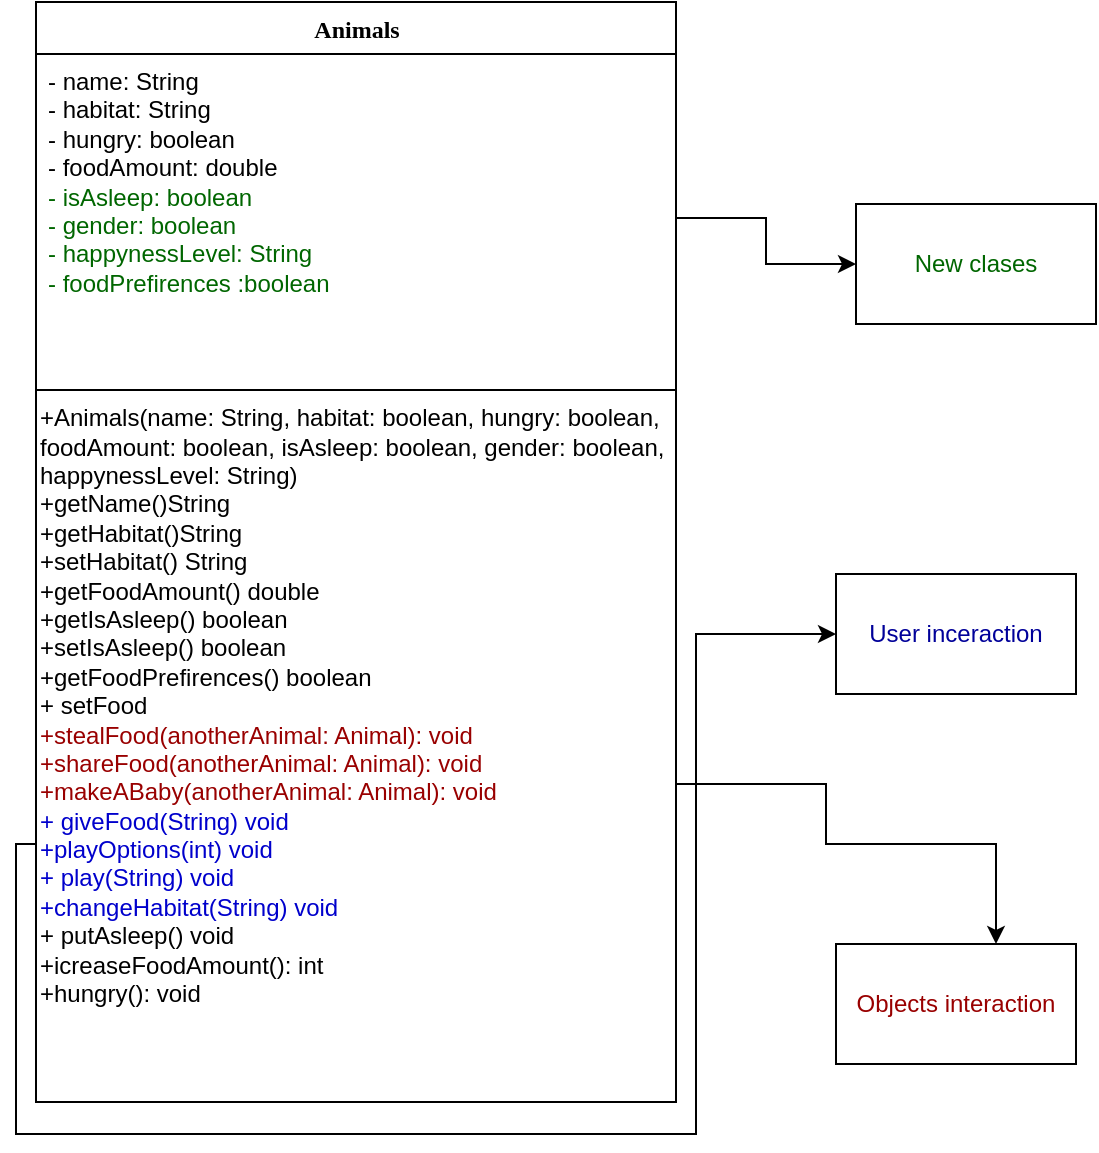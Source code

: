 <mxfile version="12.3.4" type="github" pages="1"><diagram name="Page-1" id="9f46799a-70d6-7492-0946-bef42562c5a5"><mxGraphModel dx="1102" dy="579" grid="1" gridSize="10" guides="1" tooltips="1" connect="1" arrows="1" fold="1" page="1" pageScale="1" pageWidth="1100" pageHeight="850" background="#ffffff" math="0" shadow="0"><root><mxCell id="0"/><mxCell id="1" parent="0"/><mxCell id="78961159f06e98e8-17" value="Animals" style="swimlane;html=1;fontStyle=1;align=center;verticalAlign=top;childLayout=stackLayout;horizontal=1;startSize=26;horizontalStack=0;resizeParent=1;resizeLast=0;collapsible=1;marginBottom=0;swimlaneFillColor=#ffffff;rounded=0;shadow=0;comic=0;labelBackgroundColor=none;strokeWidth=1;fillColor=none;fontFamily=Verdana;fontSize=12" parent="1" vertex="1"><mxGeometry x="90" y="159" width="320" height="550" as="geometry"/></mxCell><mxCell id="78961159f06e98e8-21" value="&lt;div&gt;- name: String&lt;/div&gt;&lt;div&gt;- habitat: String&lt;/div&gt;&lt;div&gt;- hungry: boolean&lt;/div&gt;&lt;div&gt;- foodAmount: double&lt;/div&gt;&lt;div&gt;&lt;font color=&quot;#006600&quot;&gt;- isAsleep: boolean&lt;/font&gt;&lt;/div&gt;&lt;div&gt;&lt;font color=&quot;#006600&quot;&gt;- gender: boolean&lt;/font&gt;&lt;/div&gt;&lt;div&gt;&lt;font color=&quot;#006600&quot;&gt;- happynessLevel: String&lt;/font&gt;&lt;/div&gt;&lt;div&gt;&lt;font color=&quot;#006600&quot;&gt;- foodPrefirences :boolean&lt;/font&gt;&lt;br&gt;&lt;/div&gt;&lt;div&gt;&lt;br&gt;&lt;/div&gt;&lt;div&gt;&lt;br&gt;&lt;/div&gt;&lt;div&gt;&lt;br&gt;&lt;/div&gt;" style="text;html=1;strokeColor=none;fillColor=none;align=left;verticalAlign=top;spacingLeft=4;spacingRight=4;whiteSpace=wrap;overflow=hidden;rotatable=0;points=[[0,0.5],[1,0.5]];portConstraint=eastwest;" parent="78961159f06e98e8-17" vertex="1"><mxGeometry y="26" width="320" height="164" as="geometry"/></mxCell><mxCell id="78961159f06e98e8-19" value="" style="line;html=1;strokeWidth=1;fillColor=none;align=left;verticalAlign=middle;spacingTop=-1;spacingLeft=3;spacingRight=3;rotatable=0;labelPosition=right;points=[];portConstraint=eastwest;" parent="78961159f06e98e8-17" vertex="1"><mxGeometry y="190" width="320" height="8" as="geometry"/></mxCell><mxCell id="JtNf8VZ2_-U-KkxTOQK1-4" value="&lt;div&gt;+Animals(name: String, habitat: boolean, hungry: boolean, foodAmount: boolean, isAsleep: boolean, gender: boolean, happynessLevel: String)&lt;/div&gt;&lt;div&gt;+getName()String&lt;/div&gt;&lt;div&gt;+getHabitat()String&lt;/div&gt;&lt;div&gt;+setHabitat() String&lt;/div&gt;&lt;div&gt;+getFoodAmount() double&lt;/div&gt;&lt;div&gt;+getIsAsleep() boolean&lt;/div&gt;&lt;div&gt;+setIsAsleep() boolean&lt;/div&gt;&lt;div&gt;+getFoodPrefirences() boolean&lt;/div&gt;&lt;div&gt;+ setFood&lt;br&gt;&lt;/div&gt;&lt;div&gt;&lt;font color=&quot;#990000&quot;&gt;+stealFood(anotherAnimal: Animal): void&lt;br&gt;&lt;/font&gt;&lt;/div&gt;&lt;div&gt;&lt;font color=&quot;#990000&quot;&gt;+shareFood(anotherAnimal: Animal): void&lt;/font&gt;&lt;/div&gt;&lt;div&gt;&lt;font color=&quot;#990000&quot;&gt;+makeABaby(anotherAnimal: Animal): void&lt;/font&gt;&lt;/div&gt;&lt;div&gt;&lt;font color=&quot;#0000CC&quot;&gt;+ giveFood(String) void &lt;br&gt;&lt;/font&gt;&lt;/div&gt;&lt;div&gt;&lt;font color=&quot;#0000CC&quot;&gt;+playOptions(int) void&lt;br&gt;&lt;/font&gt;&lt;/div&gt;&lt;div&gt;&lt;font color=&quot;#0000CC&quot;&gt;+ play(String) void&lt;/font&gt;&lt;/div&gt;&lt;div&gt;&lt;font color=&quot;#0000CC&quot;&gt;+changeHabitat(String) void&lt;/font&gt;&lt;/div&gt;&lt;div&gt;+ putAsleep() void&lt;/div&gt;&lt;div&gt;+icreaseFoodAmount(): int&lt;/div&gt;&lt;div&gt;+hungry(): void&lt;/div&gt;&lt;div&gt;&lt;br&gt;&lt;/div&gt;" style="text;html=1;strokeColor=none;fillColor=none;align=left;verticalAlign=middle;whiteSpace=wrap;rounded=0;" vertex="1" parent="78961159f06e98e8-17"><mxGeometry y="198" width="320" height="322" as="geometry"/></mxCell><mxCell id="JtNf8VZ2_-U-KkxTOQK1-8" style="edgeStyle=orthogonalEdgeStyle;rounded=0;orthogonalLoop=1;jettySize=auto;html=1;" edge="1" parent="1" target="JtNf8VZ2_-U-KkxTOQK1-11"><mxGeometry relative="1" as="geometry"><mxPoint x="560" y="580" as="targetPoint"/><mxPoint x="410" y="550" as="sourcePoint"/><Array as="points"><mxPoint x="485" y="550"/><mxPoint x="485" y="580"/><mxPoint x="570" y="580"/></Array></mxGeometry></mxCell><mxCell id="JtNf8VZ2_-U-KkxTOQK1-9" style="edgeStyle=orthogonalEdgeStyle;rounded=0;orthogonalLoop=1;jettySize=auto;html=1;" edge="1" parent="1" source="JtNf8VZ2_-U-KkxTOQK1-4" target="JtNf8VZ2_-U-KkxTOQK1-10"><mxGeometry relative="1" as="geometry"><mxPoint x="420" y="780" as="targetPoint"/><Array as="points"><mxPoint x="80" y="580"/><mxPoint x="80" y="725"/><mxPoint x="420" y="725"/></Array></mxGeometry></mxCell><mxCell id="JtNf8VZ2_-U-KkxTOQK1-10" value="&lt;font color=&quot;#000099&quot;&gt;User inceraction&lt;/font&gt;" style="rounded=0;whiteSpace=wrap;html=1;" vertex="1" parent="1"><mxGeometry x="490" y="445" width="120" height="60" as="geometry"/></mxCell><mxCell id="JtNf8VZ2_-U-KkxTOQK1-11" value="&lt;font color=&quot;#990000&quot;&gt;Objects interaction&lt;/font&gt;" style="rounded=0;whiteSpace=wrap;html=1;" vertex="1" parent="1"><mxGeometry x="490" y="630" width="120" height="60" as="geometry"/></mxCell><mxCell id="JtNf8VZ2_-U-KkxTOQK1-12" style="edgeStyle=orthogonalEdgeStyle;rounded=0;orthogonalLoop=1;jettySize=auto;html=1;exitX=1;exitY=0.5;exitDx=0;exitDy=0;" edge="1" parent="1" source="78961159f06e98e8-21" target="JtNf8VZ2_-U-KkxTOQK1-13"><mxGeometry relative="1" as="geometry"><mxPoint x="470" y="340" as="targetPoint"/></mxGeometry></mxCell><mxCell id="JtNf8VZ2_-U-KkxTOQK1-13" value="&lt;font color=&quot;#006600&quot;&gt;New clases&lt;/font&gt;" style="rounded=0;whiteSpace=wrap;html=1;" vertex="1" parent="1"><mxGeometry x="500" y="260" width="120" height="60" as="geometry"/></mxCell></root></mxGraphModel></diagram></mxfile>